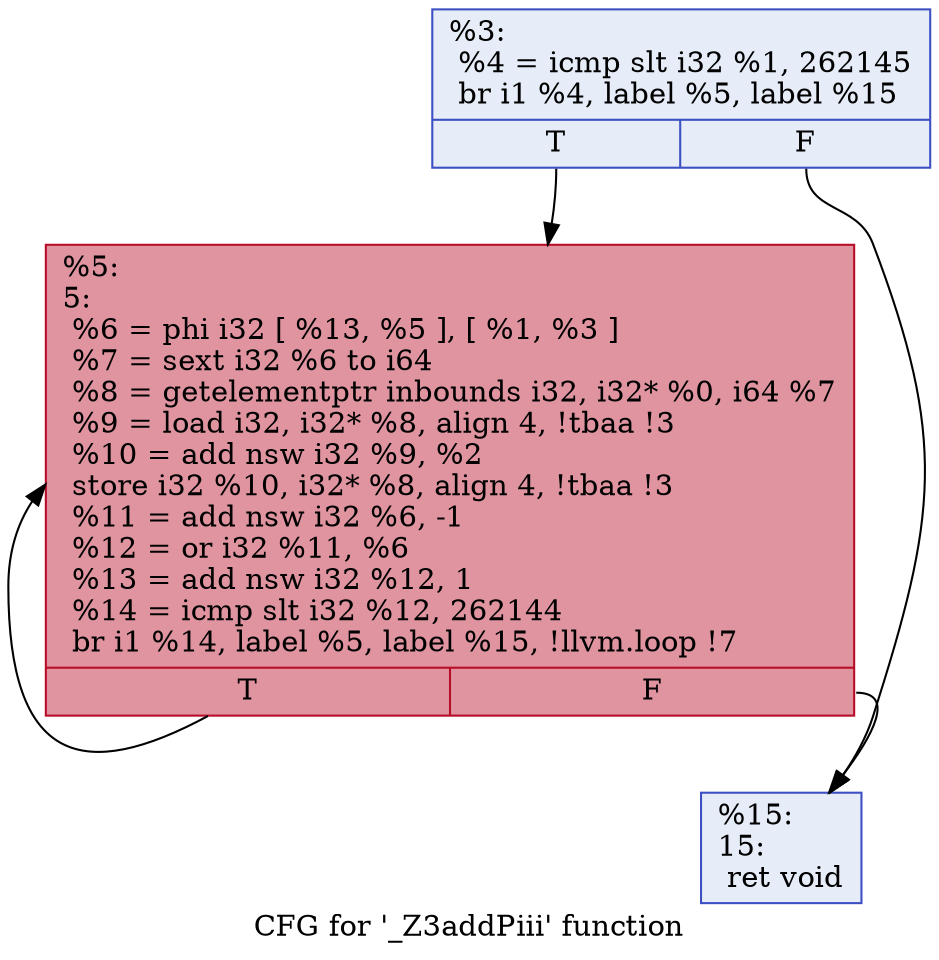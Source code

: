 digraph "CFG for '_Z3addPiii' function" {
	label="CFG for '_Z3addPiii' function";

	Node0x564e4b5e1a60 [shape=record,color="#3d50c3ff", style=filled, fillcolor="#c7d7f070",label="{%3:\l  %4 = icmp slt i32 %1, 262145\l  br i1 %4, label %5, label %15\l|{<s0>T|<s1>F}}"];
	Node0x564e4b5e1a60:s0 -> Node0x564e4b5e1c00;
	Node0x564e4b5e1a60:s1 -> Node0x564e4b5e1c50;
	Node0x564e4b5e1c00 [shape=record,color="#b70d28ff", style=filled, fillcolor="#b70d2870",label="{%5:\l5:                                                \l  %6 = phi i32 [ %13, %5 ], [ %1, %3 ]\l  %7 = sext i32 %6 to i64\l  %8 = getelementptr inbounds i32, i32* %0, i64 %7\l  %9 = load i32, i32* %8, align 4, !tbaa !3\l  %10 = add nsw i32 %9, %2\l  store i32 %10, i32* %8, align 4, !tbaa !3\l  %11 = add nsw i32 %6, -1\l  %12 = or i32 %11, %6\l  %13 = add nsw i32 %12, 1\l  %14 = icmp slt i32 %12, 262144\l  br i1 %14, label %5, label %15, !llvm.loop !7\l|{<s0>T|<s1>F}}"];
	Node0x564e4b5e1c00:s0 -> Node0x564e4b5e1c00;
	Node0x564e4b5e1c00:s1 -> Node0x564e4b5e1c50;
	Node0x564e4b5e1c50 [shape=record,color="#3d50c3ff", style=filled, fillcolor="#c7d7f070",label="{%15:\l15:                                               \l  ret void\l}"];
}
